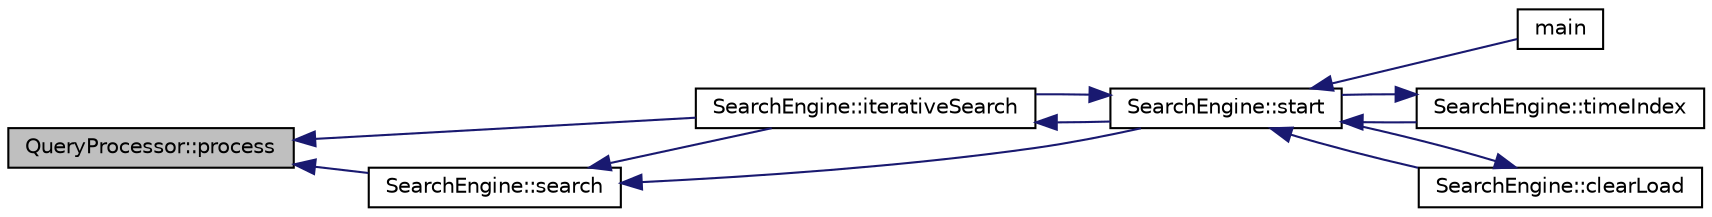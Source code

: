 digraph "QueryProcessor::process"
{
  edge [fontname="Helvetica",fontsize="10",labelfontname="Helvetica",labelfontsize="10"];
  node [fontname="Helvetica",fontsize="10",shape=record];
  rankdir="LR";
  Node1 [label="QueryProcessor::process",height=0.2,width=0.4,color="black", fillcolor="grey75", style="filled", fontcolor="black"];
  Node1 -> Node2 [dir="back",color="midnightblue",fontsize="10",style="solid",fontname="Helvetica"];
  Node2 [label="SearchEngine::iterativeSearch",height=0.2,width=0.4,color="black", fillcolor="white", style="filled",URL="$class_search_engine.html#add73e2052582702649c38a49b49def2a"];
  Node2 -> Node3 [dir="back",color="midnightblue",fontsize="10",style="solid",fontname="Helvetica"];
  Node3 [label="SearchEngine::start",height=0.2,width=0.4,color="black", fillcolor="white", style="filled",URL="$class_search_engine.html#a9a07d4580d9ccc4f697267feb114e944"];
  Node3 -> Node4 [dir="back",color="midnightblue",fontsize="10",style="solid",fontname="Helvetica"];
  Node4 [label="main",height=0.2,width=0.4,color="black", fillcolor="white", style="filled",URL="$main_8cpp.html#ae66f6b31b5ad750f1fe042a706a4e3d4"];
  Node3 -> Node5 [dir="back",color="midnightblue",fontsize="10",style="solid",fontname="Helvetica"];
  Node5 [label="SearchEngine::timeIndex",height=0.2,width=0.4,color="black", fillcolor="white", style="filled",URL="$class_search_engine.html#a0d3b651a4e328690f0c9813445de2a04"];
  Node5 -> Node3 [dir="back",color="midnightblue",fontsize="10",style="solid",fontname="Helvetica"];
  Node3 -> Node6 [dir="back",color="midnightblue",fontsize="10",style="solid",fontname="Helvetica"];
  Node6 [label="SearchEngine::clearLoad",height=0.2,width=0.4,color="black", fillcolor="white", style="filled",URL="$class_search_engine.html#a71f2390c48d522f26a33f5663953492a"];
  Node6 -> Node3 [dir="back",color="midnightblue",fontsize="10",style="solid",fontname="Helvetica"];
  Node3 -> Node2 [dir="back",color="midnightblue",fontsize="10",style="solid",fontname="Helvetica"];
  Node1 -> Node7 [dir="back",color="midnightblue",fontsize="10",style="solid",fontname="Helvetica"];
  Node7 [label="SearchEngine::search",height=0.2,width=0.4,color="black", fillcolor="white", style="filled",URL="$class_search_engine.html#ad488e6c35403b9b5ff1f62853b685062"];
  Node7 -> Node2 [dir="back",color="midnightblue",fontsize="10",style="solid",fontname="Helvetica"];
  Node7 -> Node3 [dir="back",color="midnightblue",fontsize="10",style="solid",fontname="Helvetica"];
}
